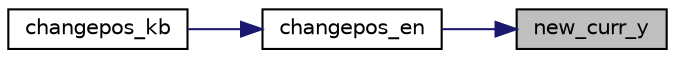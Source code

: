 digraph "new_curr_y"
{
 // LATEX_PDF_SIZE
  edge [fontname="Helvetica",fontsize="10",labelfontname="Helvetica",labelfontsize="10"];
  node [fontname="Helvetica",fontsize="10",shape=record];
  rankdir="RL";
  Node1 [label="new_curr_y",height=0.2,width=0.4,color="black", fillcolor="grey75", style="filled", fontcolor="black",tooltip="atualiza o membro curr_y do elemento passado por argumento."];
  Node1 -> Node2 [dir="back",color="midnightblue",fontsize="10",style="solid",fontname="Helvetica"];
  Node2 [label="changepos_en",height=0.2,width=0.4,color="black", fillcolor="white", style="filled",URL="$enemies_8h.html#acb5953a31eeeacbaa5d9c716497ab743",tooltip="muda em diff a posicao dos elementos de tief e verifica se eles nao passam do limite vertical(690)."];
  Node2 -> Node3 [dir="back",color="midnightblue",fontsize="10",style="solid",fontname="Helvetica"];
  Node3 [label="changepos_kb",height=0.2,width=0.4,color="black", fillcolor="white", style="filled",URL="$enemies_8h.html#a99013799acbfac0a8136476e9a38361e",tooltip="move o elemento en passado como argumento , dependendo do seu speed e do valor de counter ."];
}
